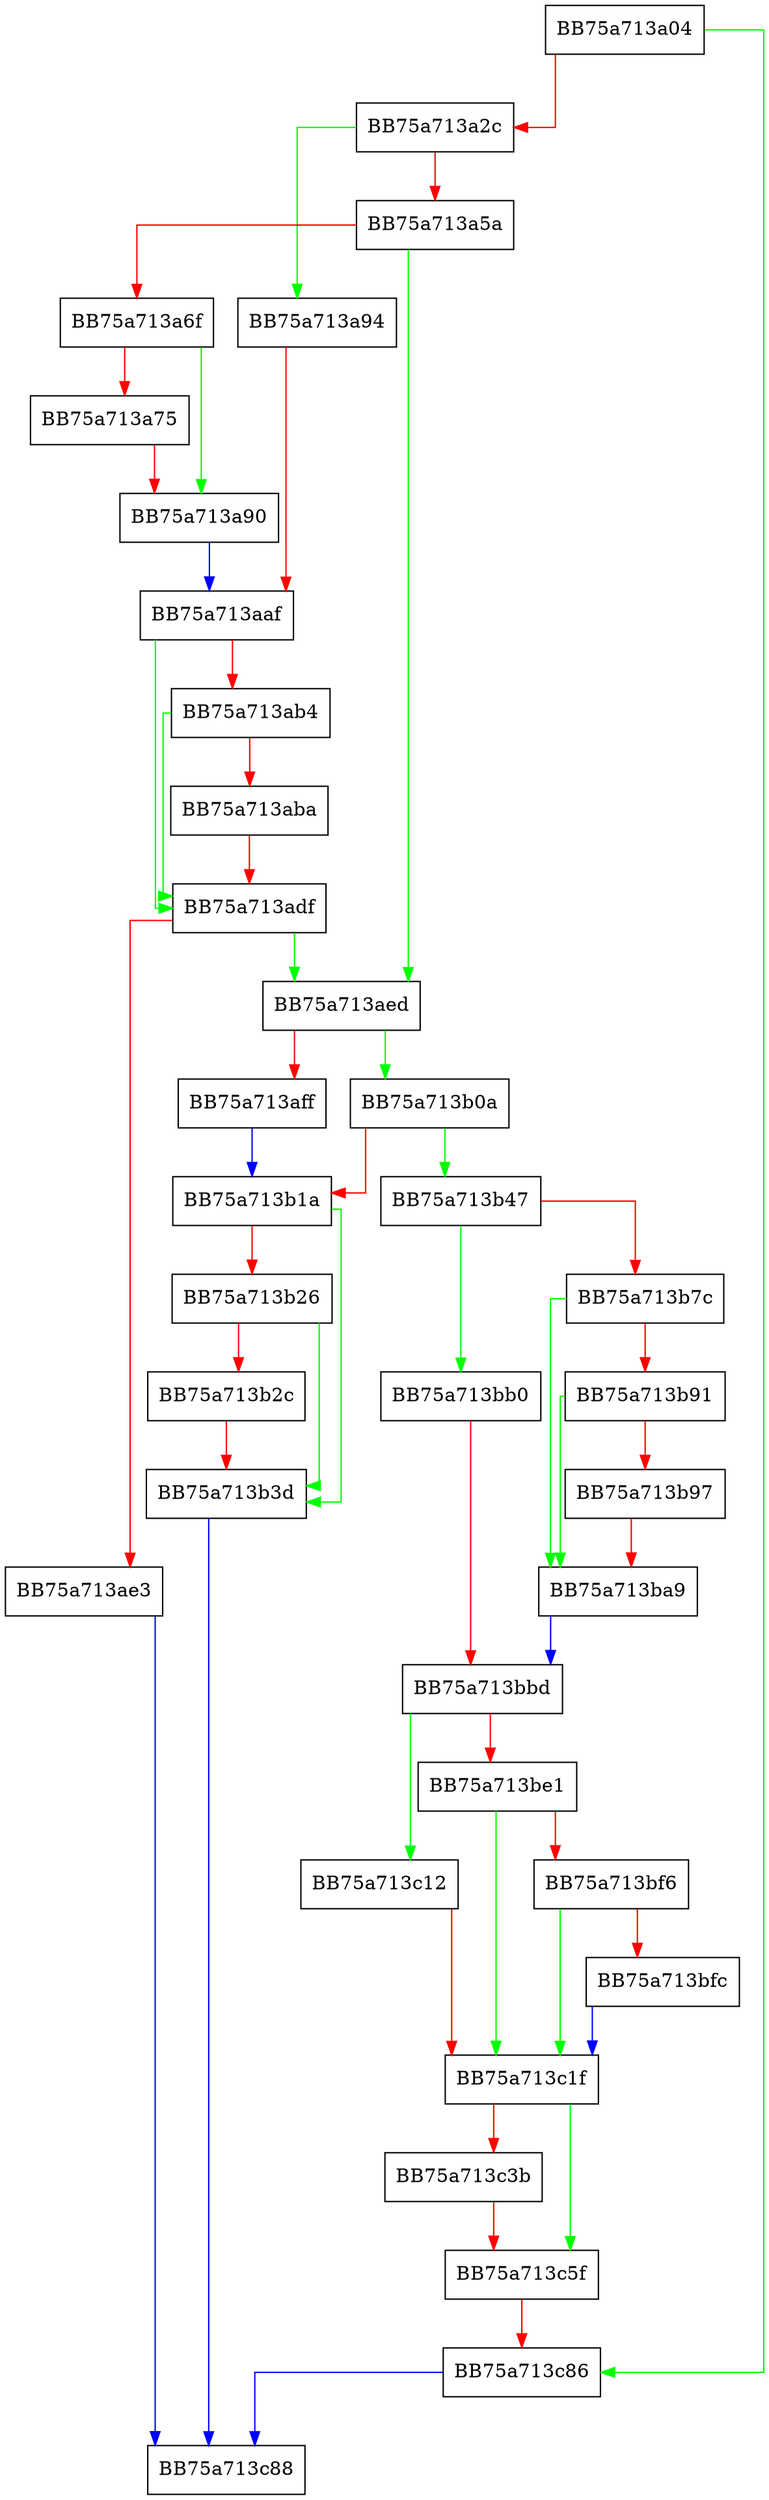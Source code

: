digraph Initialize {
  node [shape="box"];
  graph [splines=ortho];
  BB75a713a04 -> BB75a713c86 [color="green"];
  BB75a713a04 -> BB75a713a2c [color="red"];
  BB75a713a2c -> BB75a713a94 [color="green"];
  BB75a713a2c -> BB75a713a5a [color="red"];
  BB75a713a5a -> BB75a713aed [color="green"];
  BB75a713a5a -> BB75a713a6f [color="red"];
  BB75a713a6f -> BB75a713a90 [color="green"];
  BB75a713a6f -> BB75a713a75 [color="red"];
  BB75a713a75 -> BB75a713a90 [color="red"];
  BB75a713a90 -> BB75a713aaf [color="blue"];
  BB75a713a94 -> BB75a713aaf [color="red"];
  BB75a713aaf -> BB75a713adf [color="green"];
  BB75a713aaf -> BB75a713ab4 [color="red"];
  BB75a713ab4 -> BB75a713adf [color="green"];
  BB75a713ab4 -> BB75a713aba [color="red"];
  BB75a713aba -> BB75a713adf [color="red"];
  BB75a713adf -> BB75a713aed [color="green"];
  BB75a713adf -> BB75a713ae3 [color="red"];
  BB75a713ae3 -> BB75a713c88 [color="blue"];
  BB75a713aed -> BB75a713b0a [color="green"];
  BB75a713aed -> BB75a713aff [color="red"];
  BB75a713aff -> BB75a713b1a [color="blue"];
  BB75a713b0a -> BB75a713b47 [color="green"];
  BB75a713b0a -> BB75a713b1a [color="red"];
  BB75a713b1a -> BB75a713b3d [color="green"];
  BB75a713b1a -> BB75a713b26 [color="red"];
  BB75a713b26 -> BB75a713b3d [color="green"];
  BB75a713b26 -> BB75a713b2c [color="red"];
  BB75a713b2c -> BB75a713b3d [color="red"];
  BB75a713b3d -> BB75a713c88 [color="blue"];
  BB75a713b47 -> BB75a713bb0 [color="green"];
  BB75a713b47 -> BB75a713b7c [color="red"];
  BB75a713b7c -> BB75a713ba9 [color="green"];
  BB75a713b7c -> BB75a713b91 [color="red"];
  BB75a713b91 -> BB75a713ba9 [color="green"];
  BB75a713b91 -> BB75a713b97 [color="red"];
  BB75a713b97 -> BB75a713ba9 [color="red"];
  BB75a713ba9 -> BB75a713bbd [color="blue"];
  BB75a713bb0 -> BB75a713bbd [color="red"];
  BB75a713bbd -> BB75a713c12 [color="green"];
  BB75a713bbd -> BB75a713be1 [color="red"];
  BB75a713be1 -> BB75a713c1f [color="green"];
  BB75a713be1 -> BB75a713bf6 [color="red"];
  BB75a713bf6 -> BB75a713c1f [color="green"];
  BB75a713bf6 -> BB75a713bfc [color="red"];
  BB75a713bfc -> BB75a713c1f [color="blue"];
  BB75a713c12 -> BB75a713c1f [color="red"];
  BB75a713c1f -> BB75a713c5f [color="green"];
  BB75a713c1f -> BB75a713c3b [color="red"];
  BB75a713c3b -> BB75a713c5f [color="red"];
  BB75a713c5f -> BB75a713c86 [color="red"];
  BB75a713c86 -> BB75a713c88 [color="blue"];
}